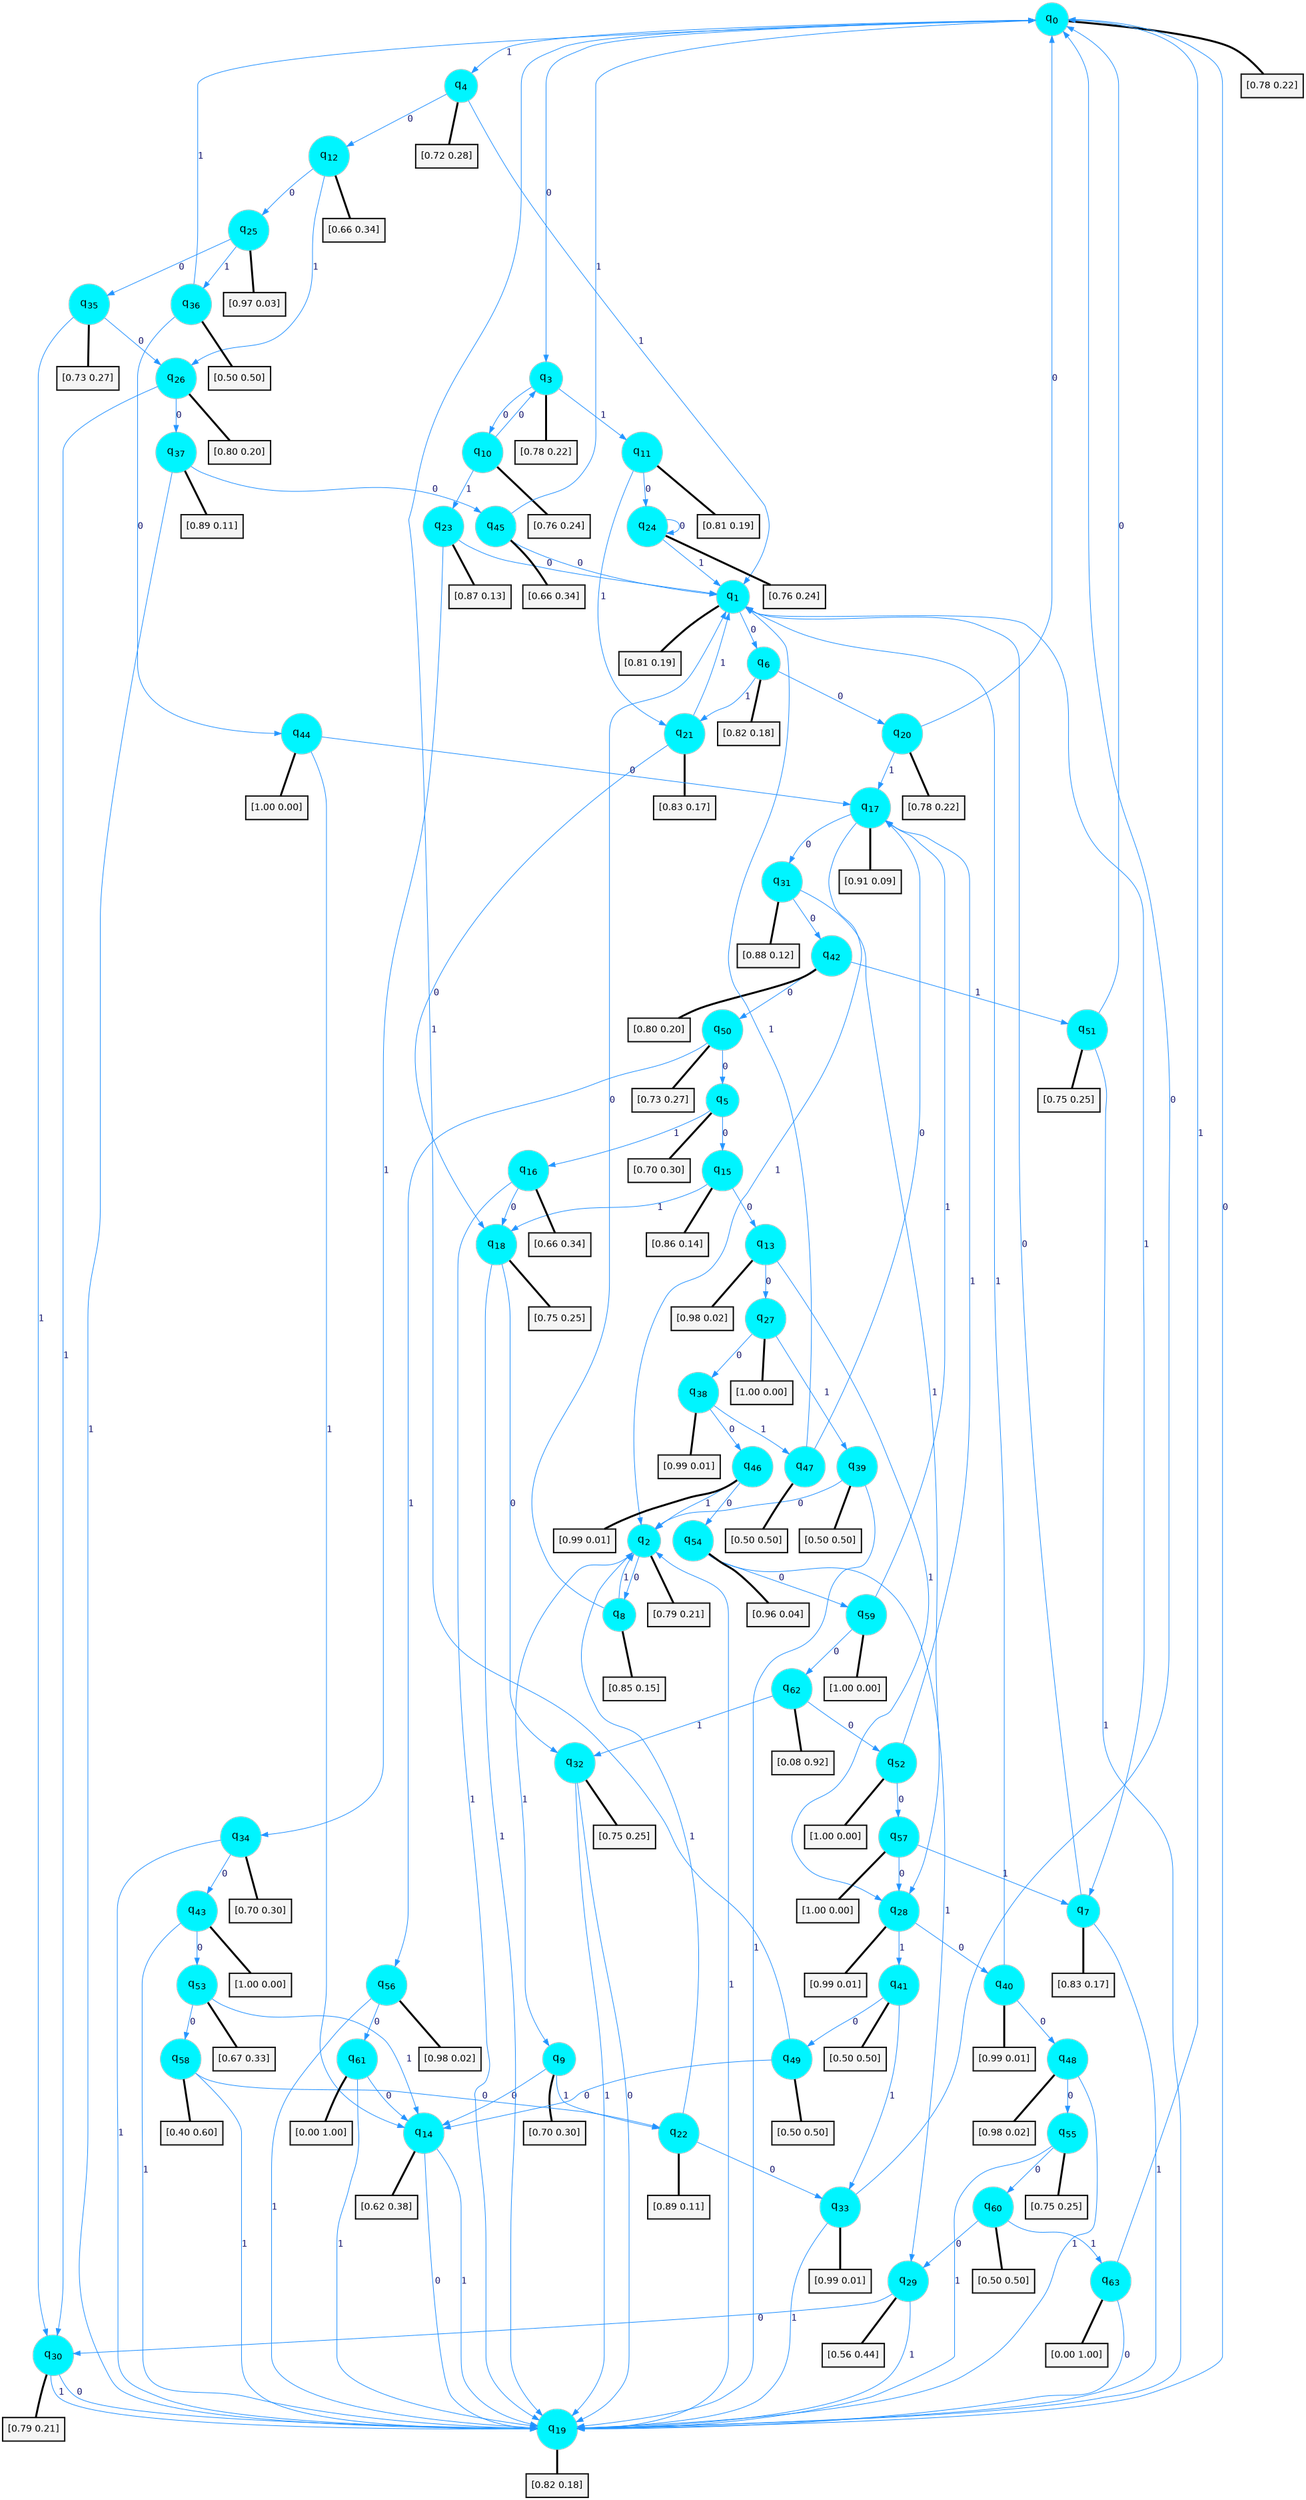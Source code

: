 digraph G {
graph [
bgcolor=transparent, dpi=300, rankdir=TD, size="40,25"];
node [
color=gray, fillcolor=turquoise1, fontcolor=black, fontname=Helvetica, fontsize=16, fontweight=bold, shape=circle, style=filled];
edge [
arrowsize=1, color=dodgerblue1, fontcolor=midnightblue, fontname=courier, fontweight=bold, penwidth=1, style=solid, weight=20];
0[label=<q<SUB>0</SUB>>];
1[label=<q<SUB>1</SUB>>];
2[label=<q<SUB>2</SUB>>];
3[label=<q<SUB>3</SUB>>];
4[label=<q<SUB>4</SUB>>];
5[label=<q<SUB>5</SUB>>];
6[label=<q<SUB>6</SUB>>];
7[label=<q<SUB>7</SUB>>];
8[label=<q<SUB>8</SUB>>];
9[label=<q<SUB>9</SUB>>];
10[label=<q<SUB>10</SUB>>];
11[label=<q<SUB>11</SUB>>];
12[label=<q<SUB>12</SUB>>];
13[label=<q<SUB>13</SUB>>];
14[label=<q<SUB>14</SUB>>];
15[label=<q<SUB>15</SUB>>];
16[label=<q<SUB>16</SUB>>];
17[label=<q<SUB>17</SUB>>];
18[label=<q<SUB>18</SUB>>];
19[label=<q<SUB>19</SUB>>];
20[label=<q<SUB>20</SUB>>];
21[label=<q<SUB>21</SUB>>];
22[label=<q<SUB>22</SUB>>];
23[label=<q<SUB>23</SUB>>];
24[label=<q<SUB>24</SUB>>];
25[label=<q<SUB>25</SUB>>];
26[label=<q<SUB>26</SUB>>];
27[label=<q<SUB>27</SUB>>];
28[label=<q<SUB>28</SUB>>];
29[label=<q<SUB>29</SUB>>];
30[label=<q<SUB>30</SUB>>];
31[label=<q<SUB>31</SUB>>];
32[label=<q<SUB>32</SUB>>];
33[label=<q<SUB>33</SUB>>];
34[label=<q<SUB>34</SUB>>];
35[label=<q<SUB>35</SUB>>];
36[label=<q<SUB>36</SUB>>];
37[label=<q<SUB>37</SUB>>];
38[label=<q<SUB>38</SUB>>];
39[label=<q<SUB>39</SUB>>];
40[label=<q<SUB>40</SUB>>];
41[label=<q<SUB>41</SUB>>];
42[label=<q<SUB>42</SUB>>];
43[label=<q<SUB>43</SUB>>];
44[label=<q<SUB>44</SUB>>];
45[label=<q<SUB>45</SUB>>];
46[label=<q<SUB>46</SUB>>];
47[label=<q<SUB>47</SUB>>];
48[label=<q<SUB>48</SUB>>];
49[label=<q<SUB>49</SUB>>];
50[label=<q<SUB>50</SUB>>];
51[label=<q<SUB>51</SUB>>];
52[label=<q<SUB>52</SUB>>];
53[label=<q<SUB>53</SUB>>];
54[label=<q<SUB>54</SUB>>];
55[label=<q<SUB>55</SUB>>];
56[label=<q<SUB>56</SUB>>];
57[label=<q<SUB>57</SUB>>];
58[label=<q<SUB>58</SUB>>];
59[label=<q<SUB>59</SUB>>];
60[label=<q<SUB>60</SUB>>];
61[label=<q<SUB>61</SUB>>];
62[label=<q<SUB>62</SUB>>];
63[label=<q<SUB>63</SUB>>];
64[label="[0.78 0.22]", shape=box,fontcolor=black, fontname=Helvetica, fontsize=14, penwidth=2, fillcolor=whitesmoke,color=black];
65[label="[0.81 0.19]", shape=box,fontcolor=black, fontname=Helvetica, fontsize=14, penwidth=2, fillcolor=whitesmoke,color=black];
66[label="[0.79 0.21]", shape=box,fontcolor=black, fontname=Helvetica, fontsize=14, penwidth=2, fillcolor=whitesmoke,color=black];
67[label="[0.78 0.22]", shape=box,fontcolor=black, fontname=Helvetica, fontsize=14, penwidth=2, fillcolor=whitesmoke,color=black];
68[label="[0.72 0.28]", shape=box,fontcolor=black, fontname=Helvetica, fontsize=14, penwidth=2, fillcolor=whitesmoke,color=black];
69[label="[0.70 0.30]", shape=box,fontcolor=black, fontname=Helvetica, fontsize=14, penwidth=2, fillcolor=whitesmoke,color=black];
70[label="[0.82 0.18]", shape=box,fontcolor=black, fontname=Helvetica, fontsize=14, penwidth=2, fillcolor=whitesmoke,color=black];
71[label="[0.83 0.17]", shape=box,fontcolor=black, fontname=Helvetica, fontsize=14, penwidth=2, fillcolor=whitesmoke,color=black];
72[label="[0.85 0.15]", shape=box,fontcolor=black, fontname=Helvetica, fontsize=14, penwidth=2, fillcolor=whitesmoke,color=black];
73[label="[0.70 0.30]", shape=box,fontcolor=black, fontname=Helvetica, fontsize=14, penwidth=2, fillcolor=whitesmoke,color=black];
74[label="[0.76 0.24]", shape=box,fontcolor=black, fontname=Helvetica, fontsize=14, penwidth=2, fillcolor=whitesmoke,color=black];
75[label="[0.81 0.19]", shape=box,fontcolor=black, fontname=Helvetica, fontsize=14, penwidth=2, fillcolor=whitesmoke,color=black];
76[label="[0.66 0.34]", shape=box,fontcolor=black, fontname=Helvetica, fontsize=14, penwidth=2, fillcolor=whitesmoke,color=black];
77[label="[0.98 0.02]", shape=box,fontcolor=black, fontname=Helvetica, fontsize=14, penwidth=2, fillcolor=whitesmoke,color=black];
78[label="[0.62 0.38]", shape=box,fontcolor=black, fontname=Helvetica, fontsize=14, penwidth=2, fillcolor=whitesmoke,color=black];
79[label="[0.86 0.14]", shape=box,fontcolor=black, fontname=Helvetica, fontsize=14, penwidth=2, fillcolor=whitesmoke,color=black];
80[label="[0.66 0.34]", shape=box,fontcolor=black, fontname=Helvetica, fontsize=14, penwidth=2, fillcolor=whitesmoke,color=black];
81[label="[0.91 0.09]", shape=box,fontcolor=black, fontname=Helvetica, fontsize=14, penwidth=2, fillcolor=whitesmoke,color=black];
82[label="[0.75 0.25]", shape=box,fontcolor=black, fontname=Helvetica, fontsize=14, penwidth=2, fillcolor=whitesmoke,color=black];
83[label="[0.82 0.18]", shape=box,fontcolor=black, fontname=Helvetica, fontsize=14, penwidth=2, fillcolor=whitesmoke,color=black];
84[label="[0.78 0.22]", shape=box,fontcolor=black, fontname=Helvetica, fontsize=14, penwidth=2, fillcolor=whitesmoke,color=black];
85[label="[0.83 0.17]", shape=box,fontcolor=black, fontname=Helvetica, fontsize=14, penwidth=2, fillcolor=whitesmoke,color=black];
86[label="[0.89 0.11]", shape=box,fontcolor=black, fontname=Helvetica, fontsize=14, penwidth=2, fillcolor=whitesmoke,color=black];
87[label="[0.87 0.13]", shape=box,fontcolor=black, fontname=Helvetica, fontsize=14, penwidth=2, fillcolor=whitesmoke,color=black];
88[label="[0.76 0.24]", shape=box,fontcolor=black, fontname=Helvetica, fontsize=14, penwidth=2, fillcolor=whitesmoke,color=black];
89[label="[0.97 0.03]", shape=box,fontcolor=black, fontname=Helvetica, fontsize=14, penwidth=2, fillcolor=whitesmoke,color=black];
90[label="[0.80 0.20]", shape=box,fontcolor=black, fontname=Helvetica, fontsize=14, penwidth=2, fillcolor=whitesmoke,color=black];
91[label="[1.00 0.00]", shape=box,fontcolor=black, fontname=Helvetica, fontsize=14, penwidth=2, fillcolor=whitesmoke,color=black];
92[label="[0.99 0.01]", shape=box,fontcolor=black, fontname=Helvetica, fontsize=14, penwidth=2, fillcolor=whitesmoke,color=black];
93[label="[0.56 0.44]", shape=box,fontcolor=black, fontname=Helvetica, fontsize=14, penwidth=2, fillcolor=whitesmoke,color=black];
94[label="[0.79 0.21]", shape=box,fontcolor=black, fontname=Helvetica, fontsize=14, penwidth=2, fillcolor=whitesmoke,color=black];
95[label="[0.88 0.12]", shape=box,fontcolor=black, fontname=Helvetica, fontsize=14, penwidth=2, fillcolor=whitesmoke,color=black];
96[label="[0.75 0.25]", shape=box,fontcolor=black, fontname=Helvetica, fontsize=14, penwidth=2, fillcolor=whitesmoke,color=black];
97[label="[0.99 0.01]", shape=box,fontcolor=black, fontname=Helvetica, fontsize=14, penwidth=2, fillcolor=whitesmoke,color=black];
98[label="[0.70 0.30]", shape=box,fontcolor=black, fontname=Helvetica, fontsize=14, penwidth=2, fillcolor=whitesmoke,color=black];
99[label="[0.73 0.27]", shape=box,fontcolor=black, fontname=Helvetica, fontsize=14, penwidth=2, fillcolor=whitesmoke,color=black];
100[label="[0.50 0.50]", shape=box,fontcolor=black, fontname=Helvetica, fontsize=14, penwidth=2, fillcolor=whitesmoke,color=black];
101[label="[0.89 0.11]", shape=box,fontcolor=black, fontname=Helvetica, fontsize=14, penwidth=2, fillcolor=whitesmoke,color=black];
102[label="[0.99 0.01]", shape=box,fontcolor=black, fontname=Helvetica, fontsize=14, penwidth=2, fillcolor=whitesmoke,color=black];
103[label="[0.50 0.50]", shape=box,fontcolor=black, fontname=Helvetica, fontsize=14, penwidth=2, fillcolor=whitesmoke,color=black];
104[label="[0.99 0.01]", shape=box,fontcolor=black, fontname=Helvetica, fontsize=14, penwidth=2, fillcolor=whitesmoke,color=black];
105[label="[0.50 0.50]", shape=box,fontcolor=black, fontname=Helvetica, fontsize=14, penwidth=2, fillcolor=whitesmoke,color=black];
106[label="[0.80 0.20]", shape=box,fontcolor=black, fontname=Helvetica, fontsize=14, penwidth=2, fillcolor=whitesmoke,color=black];
107[label="[1.00 0.00]", shape=box,fontcolor=black, fontname=Helvetica, fontsize=14, penwidth=2, fillcolor=whitesmoke,color=black];
108[label="[1.00 0.00]", shape=box,fontcolor=black, fontname=Helvetica, fontsize=14, penwidth=2, fillcolor=whitesmoke,color=black];
109[label="[0.66 0.34]", shape=box,fontcolor=black, fontname=Helvetica, fontsize=14, penwidth=2, fillcolor=whitesmoke,color=black];
110[label="[0.99 0.01]", shape=box,fontcolor=black, fontname=Helvetica, fontsize=14, penwidth=2, fillcolor=whitesmoke,color=black];
111[label="[0.50 0.50]", shape=box,fontcolor=black, fontname=Helvetica, fontsize=14, penwidth=2, fillcolor=whitesmoke,color=black];
112[label="[0.98 0.02]", shape=box,fontcolor=black, fontname=Helvetica, fontsize=14, penwidth=2, fillcolor=whitesmoke,color=black];
113[label="[0.50 0.50]", shape=box,fontcolor=black, fontname=Helvetica, fontsize=14, penwidth=2, fillcolor=whitesmoke,color=black];
114[label="[0.73 0.27]", shape=box,fontcolor=black, fontname=Helvetica, fontsize=14, penwidth=2, fillcolor=whitesmoke,color=black];
115[label="[0.75 0.25]", shape=box,fontcolor=black, fontname=Helvetica, fontsize=14, penwidth=2, fillcolor=whitesmoke,color=black];
116[label="[1.00 0.00]", shape=box,fontcolor=black, fontname=Helvetica, fontsize=14, penwidth=2, fillcolor=whitesmoke,color=black];
117[label="[0.67 0.33]", shape=box,fontcolor=black, fontname=Helvetica, fontsize=14, penwidth=2, fillcolor=whitesmoke,color=black];
118[label="[0.96 0.04]", shape=box,fontcolor=black, fontname=Helvetica, fontsize=14, penwidth=2, fillcolor=whitesmoke,color=black];
119[label="[0.75 0.25]", shape=box,fontcolor=black, fontname=Helvetica, fontsize=14, penwidth=2, fillcolor=whitesmoke,color=black];
120[label="[0.98 0.02]", shape=box,fontcolor=black, fontname=Helvetica, fontsize=14, penwidth=2, fillcolor=whitesmoke,color=black];
121[label="[1.00 0.00]", shape=box,fontcolor=black, fontname=Helvetica, fontsize=14, penwidth=2, fillcolor=whitesmoke,color=black];
122[label="[0.40 0.60]", shape=box,fontcolor=black, fontname=Helvetica, fontsize=14, penwidth=2, fillcolor=whitesmoke,color=black];
123[label="[1.00 0.00]", shape=box,fontcolor=black, fontname=Helvetica, fontsize=14, penwidth=2, fillcolor=whitesmoke,color=black];
124[label="[0.50 0.50]", shape=box,fontcolor=black, fontname=Helvetica, fontsize=14, penwidth=2, fillcolor=whitesmoke,color=black];
125[label="[0.00 1.00]", shape=box,fontcolor=black, fontname=Helvetica, fontsize=14, penwidth=2, fillcolor=whitesmoke,color=black];
126[label="[0.08 0.92]", shape=box,fontcolor=black, fontname=Helvetica, fontsize=14, penwidth=2, fillcolor=whitesmoke,color=black];
127[label="[0.00 1.00]", shape=box,fontcolor=black, fontname=Helvetica, fontsize=14, penwidth=2, fillcolor=whitesmoke,color=black];
0->3 [label=0];
0->4 [label=1];
0->64 [arrowhead=none, penwidth=3,color=black];
1->6 [label=0];
1->7 [label=1];
1->65 [arrowhead=none, penwidth=3,color=black];
2->8 [label=0];
2->9 [label=1];
2->66 [arrowhead=none, penwidth=3,color=black];
3->10 [label=0];
3->11 [label=1];
3->67 [arrowhead=none, penwidth=3,color=black];
4->12 [label=0];
4->1 [label=1];
4->68 [arrowhead=none, penwidth=3,color=black];
5->15 [label=0];
5->16 [label=1];
5->69 [arrowhead=none, penwidth=3,color=black];
6->20 [label=0];
6->21 [label=1];
6->70 [arrowhead=none, penwidth=3,color=black];
7->1 [label=0];
7->19 [label=1];
7->71 [arrowhead=none, penwidth=3,color=black];
8->1 [label=0];
8->2 [label=1];
8->72 [arrowhead=none, penwidth=3,color=black];
9->14 [label=0];
9->22 [label=1];
9->73 [arrowhead=none, penwidth=3,color=black];
10->3 [label=0];
10->23 [label=1];
10->74 [arrowhead=none, penwidth=3,color=black];
11->24 [label=0];
11->21 [label=1];
11->75 [arrowhead=none, penwidth=3,color=black];
12->25 [label=0];
12->26 [label=1];
12->76 [arrowhead=none, penwidth=3,color=black];
13->27 [label=0];
13->28 [label=1];
13->77 [arrowhead=none, penwidth=3,color=black];
14->19 [label=0];
14->19 [label=1];
14->78 [arrowhead=none, penwidth=3,color=black];
15->13 [label=0];
15->18 [label=1];
15->79 [arrowhead=none, penwidth=3,color=black];
16->18 [label=0];
16->19 [label=1];
16->80 [arrowhead=none, penwidth=3,color=black];
17->31 [label=0];
17->2 [label=1];
17->81 [arrowhead=none, penwidth=3,color=black];
18->32 [label=0];
18->19 [label=1];
18->82 [arrowhead=none, penwidth=3,color=black];
19->0 [label=0];
19->2 [label=1];
19->83 [arrowhead=none, penwidth=3,color=black];
20->0 [label=0];
20->17 [label=1];
20->84 [arrowhead=none, penwidth=3,color=black];
21->18 [label=0];
21->1 [label=1];
21->85 [arrowhead=none, penwidth=3,color=black];
22->33 [label=0];
22->2 [label=1];
22->86 [arrowhead=none, penwidth=3,color=black];
23->1 [label=0];
23->34 [label=1];
23->87 [arrowhead=none, penwidth=3,color=black];
24->24 [label=0];
24->1 [label=1];
24->88 [arrowhead=none, penwidth=3,color=black];
25->35 [label=0];
25->36 [label=1];
25->89 [arrowhead=none, penwidth=3,color=black];
26->37 [label=0];
26->30 [label=1];
26->90 [arrowhead=none, penwidth=3,color=black];
27->38 [label=0];
27->39 [label=1];
27->91 [arrowhead=none, penwidth=3,color=black];
28->40 [label=0];
28->41 [label=1];
28->92 [arrowhead=none, penwidth=3,color=black];
29->30 [label=0];
29->19 [label=1];
29->93 [arrowhead=none, penwidth=3,color=black];
30->19 [label=0];
30->19 [label=1];
30->94 [arrowhead=none, penwidth=3,color=black];
31->42 [label=0];
31->28 [label=1];
31->95 [arrowhead=none, penwidth=3,color=black];
32->19 [label=0];
32->19 [label=1];
32->96 [arrowhead=none, penwidth=3,color=black];
33->0 [label=0];
33->19 [label=1];
33->97 [arrowhead=none, penwidth=3,color=black];
34->43 [label=0];
34->19 [label=1];
34->98 [arrowhead=none, penwidth=3,color=black];
35->26 [label=0];
35->30 [label=1];
35->99 [arrowhead=none, penwidth=3,color=black];
36->44 [label=0];
36->0 [label=1];
36->100 [arrowhead=none, penwidth=3,color=black];
37->45 [label=0];
37->19 [label=1];
37->101 [arrowhead=none, penwidth=3,color=black];
38->46 [label=0];
38->47 [label=1];
38->102 [arrowhead=none, penwidth=3,color=black];
39->2 [label=0];
39->19 [label=1];
39->103 [arrowhead=none, penwidth=3,color=black];
40->48 [label=0];
40->1 [label=1];
40->104 [arrowhead=none, penwidth=3,color=black];
41->49 [label=0];
41->33 [label=1];
41->105 [arrowhead=none, penwidth=3,color=black];
42->50 [label=0];
42->51 [label=1];
42->106 [arrowhead=none, penwidth=3,color=black];
43->53 [label=0];
43->19 [label=1];
43->107 [arrowhead=none, penwidth=3,color=black];
44->17 [label=0];
44->14 [label=1];
44->108 [arrowhead=none, penwidth=3,color=black];
45->1 [label=0];
45->0 [label=1];
45->109 [arrowhead=none, penwidth=3,color=black];
46->54 [label=0];
46->2 [label=1];
46->110 [arrowhead=none, penwidth=3,color=black];
47->17 [label=0];
47->1 [label=1];
47->111 [arrowhead=none, penwidth=3,color=black];
48->55 [label=0];
48->19 [label=1];
48->112 [arrowhead=none, penwidth=3,color=black];
49->14 [label=0];
49->0 [label=1];
49->113 [arrowhead=none, penwidth=3,color=black];
50->5 [label=0];
50->56 [label=1];
50->114 [arrowhead=none, penwidth=3,color=black];
51->0 [label=0];
51->19 [label=1];
51->115 [arrowhead=none, penwidth=3,color=black];
52->57 [label=0];
52->17 [label=1];
52->116 [arrowhead=none, penwidth=3,color=black];
53->58 [label=0];
53->14 [label=1];
53->117 [arrowhead=none, penwidth=3,color=black];
54->59 [label=0];
54->29 [label=1];
54->118 [arrowhead=none, penwidth=3,color=black];
55->60 [label=0];
55->19 [label=1];
55->119 [arrowhead=none, penwidth=3,color=black];
56->61 [label=0];
56->19 [label=1];
56->120 [arrowhead=none, penwidth=3,color=black];
57->28 [label=0];
57->7 [label=1];
57->121 [arrowhead=none, penwidth=3,color=black];
58->22 [label=0];
58->19 [label=1];
58->122 [arrowhead=none, penwidth=3,color=black];
59->62 [label=0];
59->17 [label=1];
59->123 [arrowhead=none, penwidth=3,color=black];
60->29 [label=0];
60->63 [label=1];
60->124 [arrowhead=none, penwidth=3,color=black];
61->14 [label=0];
61->19 [label=1];
61->125 [arrowhead=none, penwidth=3,color=black];
62->52 [label=0];
62->32 [label=1];
62->126 [arrowhead=none, penwidth=3,color=black];
63->19 [label=0];
63->0 [label=1];
63->127 [arrowhead=none, penwidth=3,color=black];
}
